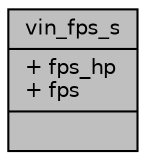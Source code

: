digraph "vin_fps_s"
{
 // INTERACTIVE_SVG=YES
 // LATEX_PDF_SIZE
  bgcolor="transparent";
  edge [fontname="Helvetica",fontsize="10",labelfontname="Helvetica",labelfontsize="10"];
  node [fontname="Helvetica",fontsize="10",shape=record];
  Node1 [label="{vin_fps_s\n|+ fps_hp\l+ fps\l|}",height=0.2,width=0.4,color="black", fillcolor="grey75", style="filled", fontcolor="black",tooltip=" "];
}
